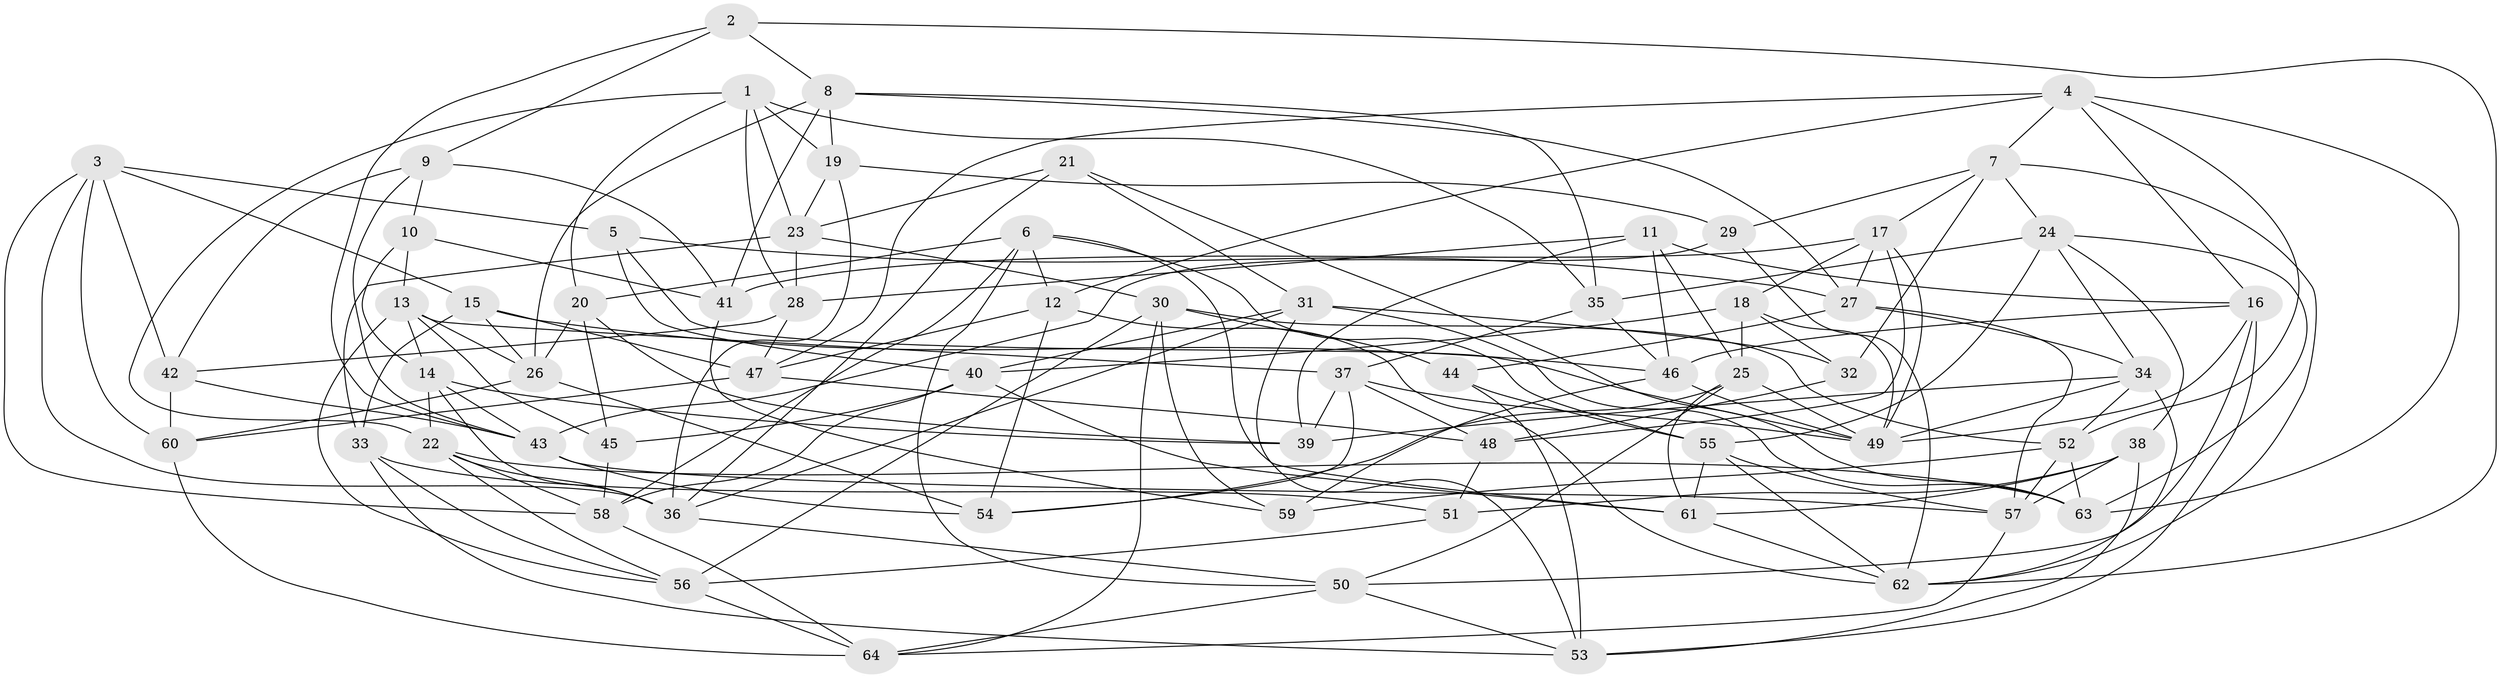 // original degree distribution, {4: 1.0}
// Generated by graph-tools (version 1.1) at 2025/03/03/09/25 03:03:08]
// undirected, 64 vertices, 176 edges
graph export_dot {
graph [start="1"]
  node [color=gray90,style=filled];
  1;
  2;
  3;
  4;
  5;
  6;
  7;
  8;
  9;
  10;
  11;
  12;
  13;
  14;
  15;
  16;
  17;
  18;
  19;
  20;
  21;
  22;
  23;
  24;
  25;
  26;
  27;
  28;
  29;
  30;
  31;
  32;
  33;
  34;
  35;
  36;
  37;
  38;
  39;
  40;
  41;
  42;
  43;
  44;
  45;
  46;
  47;
  48;
  49;
  50;
  51;
  52;
  53;
  54;
  55;
  56;
  57;
  58;
  59;
  60;
  61;
  62;
  63;
  64;
  1 -- 19 [weight=1.0];
  1 -- 20 [weight=1.0];
  1 -- 22 [weight=1.0];
  1 -- 23 [weight=1.0];
  1 -- 28 [weight=1.0];
  1 -- 35 [weight=1.0];
  2 -- 8 [weight=1.0];
  2 -- 9 [weight=1.0];
  2 -- 43 [weight=1.0];
  2 -- 62 [weight=1.0];
  3 -- 5 [weight=1.0];
  3 -- 15 [weight=1.0];
  3 -- 36 [weight=1.0];
  3 -- 42 [weight=1.0];
  3 -- 58 [weight=1.0];
  3 -- 60 [weight=1.0];
  4 -- 7 [weight=1.0];
  4 -- 12 [weight=1.0];
  4 -- 16 [weight=1.0];
  4 -- 47 [weight=1.0];
  4 -- 52 [weight=1.0];
  4 -- 63 [weight=1.0];
  5 -- 27 [weight=1.0];
  5 -- 40 [weight=1.0];
  5 -- 49 [weight=1.0];
  6 -- 12 [weight=1.0];
  6 -- 20 [weight=1.0];
  6 -- 50 [weight=1.0];
  6 -- 55 [weight=1.0];
  6 -- 58 [weight=1.0];
  6 -- 61 [weight=1.0];
  7 -- 17 [weight=1.0];
  7 -- 24 [weight=1.0];
  7 -- 29 [weight=1.0];
  7 -- 32 [weight=1.0];
  7 -- 62 [weight=1.0];
  8 -- 19 [weight=1.0];
  8 -- 26 [weight=1.0];
  8 -- 27 [weight=1.0];
  8 -- 35 [weight=1.0];
  8 -- 41 [weight=1.0];
  9 -- 10 [weight=1.0];
  9 -- 41 [weight=2.0];
  9 -- 42 [weight=1.0];
  9 -- 43 [weight=1.0];
  10 -- 13 [weight=1.0];
  10 -- 14 [weight=1.0];
  10 -- 41 [weight=1.0];
  11 -- 16 [weight=1.0];
  11 -- 25 [weight=1.0];
  11 -- 28 [weight=2.0];
  11 -- 39 [weight=1.0];
  11 -- 46 [weight=1.0];
  12 -- 47 [weight=1.0];
  12 -- 54 [weight=1.0];
  12 -- 62 [weight=2.0];
  13 -- 14 [weight=1.0];
  13 -- 26 [weight=1.0];
  13 -- 37 [weight=1.0];
  13 -- 45 [weight=1.0];
  13 -- 56 [weight=1.0];
  14 -- 22 [weight=1.0];
  14 -- 36 [weight=1.0];
  14 -- 39 [weight=1.0];
  14 -- 43 [weight=1.0];
  15 -- 26 [weight=1.0];
  15 -- 33 [weight=2.0];
  15 -- 46 [weight=1.0];
  15 -- 47 [weight=1.0];
  16 -- 46 [weight=1.0];
  16 -- 49 [weight=1.0];
  16 -- 50 [weight=1.0];
  16 -- 53 [weight=1.0];
  17 -- 18 [weight=1.0];
  17 -- 27 [weight=1.0];
  17 -- 41 [weight=1.0];
  17 -- 48 [weight=1.0];
  17 -- 49 [weight=1.0];
  18 -- 25 [weight=1.0];
  18 -- 32 [weight=1.0];
  18 -- 40 [weight=1.0];
  18 -- 49 [weight=2.0];
  19 -- 23 [weight=1.0];
  19 -- 29 [weight=1.0];
  19 -- 36 [weight=2.0];
  20 -- 26 [weight=1.0];
  20 -- 39 [weight=2.0];
  20 -- 45 [weight=1.0];
  21 -- 23 [weight=1.0];
  21 -- 31 [weight=1.0];
  21 -- 36 [weight=1.0];
  21 -- 63 [weight=1.0];
  22 -- 36 [weight=1.0];
  22 -- 56 [weight=1.0];
  22 -- 58 [weight=1.0];
  22 -- 63 [weight=1.0];
  23 -- 28 [weight=1.0];
  23 -- 30 [weight=1.0];
  23 -- 33 [weight=1.0];
  24 -- 34 [weight=1.0];
  24 -- 35 [weight=1.0];
  24 -- 38 [weight=1.0];
  24 -- 55 [weight=1.0];
  24 -- 63 [weight=1.0];
  25 -- 49 [weight=1.0];
  25 -- 50 [weight=1.0];
  25 -- 54 [weight=1.0];
  25 -- 61 [weight=1.0];
  26 -- 54 [weight=1.0];
  26 -- 60 [weight=1.0];
  27 -- 34 [weight=1.0];
  27 -- 44 [weight=1.0];
  27 -- 57 [weight=1.0];
  28 -- 42 [weight=1.0];
  28 -- 47 [weight=1.0];
  29 -- 43 [weight=1.0];
  29 -- 62 [weight=1.0];
  30 -- 44 [weight=1.0];
  30 -- 52 [weight=1.0];
  30 -- 56 [weight=1.0];
  30 -- 59 [weight=1.0];
  30 -- 64 [weight=1.0];
  31 -- 32 [weight=1.0];
  31 -- 36 [weight=1.0];
  31 -- 40 [weight=1.0];
  31 -- 53 [weight=1.0];
  31 -- 63 [weight=1.0];
  32 -- 48 [weight=1.0];
  33 -- 51 [weight=1.0];
  33 -- 53 [weight=1.0];
  33 -- 56 [weight=1.0];
  34 -- 39 [weight=1.0];
  34 -- 49 [weight=1.0];
  34 -- 52 [weight=1.0];
  34 -- 62 [weight=1.0];
  35 -- 37 [weight=1.0];
  35 -- 46 [weight=2.0];
  36 -- 50 [weight=1.0];
  37 -- 39 [weight=1.0];
  37 -- 48 [weight=1.0];
  37 -- 49 [weight=1.0];
  37 -- 54 [weight=1.0];
  38 -- 51 [weight=2.0];
  38 -- 53 [weight=1.0];
  38 -- 57 [weight=1.0];
  38 -- 61 [weight=1.0];
  40 -- 45 [weight=1.0];
  40 -- 58 [weight=1.0];
  40 -- 61 [weight=1.0];
  41 -- 59 [weight=1.0];
  42 -- 43 [weight=1.0];
  42 -- 60 [weight=2.0];
  43 -- 54 [weight=2.0];
  43 -- 57 [weight=1.0];
  44 -- 53 [weight=1.0];
  44 -- 55 [weight=1.0];
  45 -- 58 [weight=1.0];
  46 -- 49 [weight=2.0];
  46 -- 59 [weight=1.0];
  47 -- 48 [weight=1.0];
  47 -- 60 [weight=1.0];
  48 -- 51 [weight=2.0];
  50 -- 53 [weight=1.0];
  50 -- 64 [weight=1.0];
  51 -- 56 [weight=1.0];
  52 -- 57 [weight=1.0];
  52 -- 59 [weight=1.0];
  52 -- 63 [weight=1.0];
  55 -- 57 [weight=1.0];
  55 -- 61 [weight=1.0];
  55 -- 62 [weight=1.0];
  56 -- 64 [weight=1.0];
  57 -- 64 [weight=1.0];
  58 -- 64 [weight=1.0];
  60 -- 64 [weight=1.0];
  61 -- 62 [weight=1.0];
}
